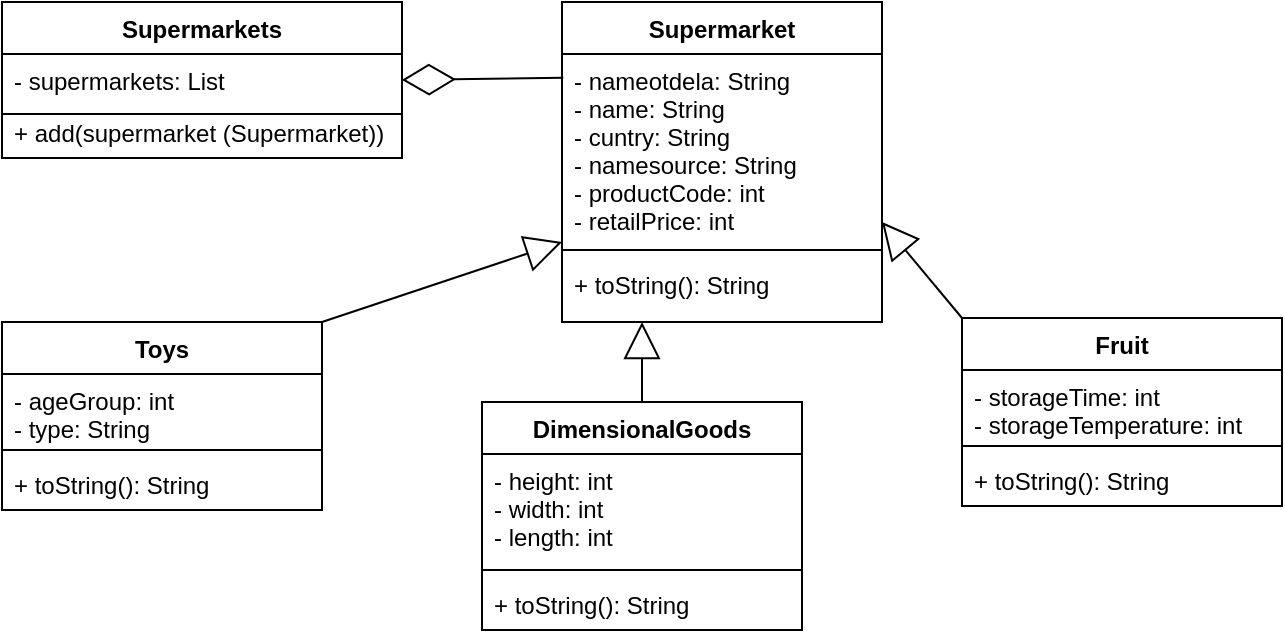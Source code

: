 <mxfile version="15.5.6" type="device"><diagram id="l4DX7n9hCSPIEc7seNbV" name="Страница 1"><mxGraphModel dx="782" dy="520" grid="1" gridSize="10" guides="1" tooltips="1" connect="1" arrows="1" fold="1" page="1" pageScale="1" pageWidth="827" pageHeight="1169" math="0" shadow="0"><root><mxCell id="0"/><mxCell id="1" parent="0"/><mxCell id="KX_qEUNiBUcO5oXpiGof-1" value="Supermarkets" style="swimlane;fontStyle=1;align=center;verticalAlign=top;childLayout=stackLayout;horizontal=1;startSize=26;horizontalStack=0;resizeParent=1;resizeParentMax=0;resizeLast=0;collapsible=1;marginBottom=0;" vertex="1" parent="1"><mxGeometry x="160" y="40" width="200" height="78" as="geometry"/></mxCell><mxCell id="KX_qEUNiBUcO5oXpiGof-2" value="- supermarkets: List" style="text;strokeColor=none;fillColor=none;align=left;verticalAlign=top;spacingLeft=4;spacingRight=4;overflow=hidden;rotatable=0;points=[[0,0.5],[1,0.5]];portConstraint=eastwest;" vertex="1" parent="KX_qEUNiBUcO5oXpiGof-1"><mxGeometry y="26" width="200" height="26" as="geometry"/></mxCell><mxCell id="KX_qEUNiBUcO5oXpiGof-4" value="+ add(supermarket (Supermarket))&#10;" style="text;strokeColor=none;fillColor=none;align=left;verticalAlign=top;spacingLeft=4;spacingRight=4;overflow=hidden;rotatable=0;points=[[0,0.5],[1,0.5]];portConstraint=eastwest;" vertex="1" parent="KX_qEUNiBUcO5oXpiGof-1"><mxGeometry y="52" width="200" height="26" as="geometry"/></mxCell><mxCell id="KX_qEUNiBUcO5oXpiGof-3" value="" style="line;strokeWidth=1;fillColor=none;align=left;verticalAlign=middle;spacingTop=-1;spacingLeft=3;spacingRight=3;rotatable=0;labelPosition=right;points=[];portConstraint=eastwest;" vertex="1" parent="1"><mxGeometry x="160" y="92" width="200" height="8" as="geometry"/></mxCell><mxCell id="KX_qEUNiBUcO5oXpiGof-7" value="Supermarket" style="swimlane;fontStyle=1;align=center;verticalAlign=top;childLayout=stackLayout;horizontal=1;startSize=26;horizontalStack=0;resizeParent=1;resizeParentMax=0;resizeLast=0;collapsible=1;marginBottom=0;" vertex="1" parent="1"><mxGeometry x="440" y="40" width="160" height="160" as="geometry"/></mxCell><mxCell id="KX_qEUNiBUcO5oXpiGof-8" value="- nameotdela: String&#10;- name: String&#10;- cuntry: String&#10;- namesource: String&#10;- productCode: int&#10;- retailPrice: int" style="text;strokeColor=none;fillColor=none;align=left;verticalAlign=top;spacingLeft=4;spacingRight=4;overflow=hidden;rotatable=0;points=[[0,0.5],[1,0.5]];portConstraint=eastwest;" vertex="1" parent="KX_qEUNiBUcO5oXpiGof-7"><mxGeometry y="26" width="160" height="94" as="geometry"/></mxCell><mxCell id="KX_qEUNiBUcO5oXpiGof-9" value="" style="line;strokeWidth=1;fillColor=none;align=left;verticalAlign=middle;spacingTop=-1;spacingLeft=3;spacingRight=3;rotatable=0;labelPosition=right;points=[];portConstraint=eastwest;" vertex="1" parent="KX_qEUNiBUcO5oXpiGof-7"><mxGeometry y="120" width="160" height="8" as="geometry"/></mxCell><mxCell id="KX_qEUNiBUcO5oXpiGof-10" value="+ toString(): String" style="text;strokeColor=none;fillColor=none;align=left;verticalAlign=top;spacingLeft=4;spacingRight=4;overflow=hidden;rotatable=0;points=[[0,0.5],[1,0.5]];portConstraint=eastwest;" vertex="1" parent="KX_qEUNiBUcO5oXpiGof-7"><mxGeometry y="128" width="160" height="32" as="geometry"/></mxCell><mxCell id="KX_qEUNiBUcO5oXpiGof-11" value="" style="endArrow=diamondThin;endFill=0;endSize=24;html=1;rounded=0;entryX=1;entryY=0.5;entryDx=0;entryDy=0;exitX=0.004;exitY=0.126;exitDx=0;exitDy=0;exitPerimeter=0;" edge="1" parent="1" source="KX_qEUNiBUcO5oXpiGof-8" target="KX_qEUNiBUcO5oXpiGof-2"><mxGeometry width="160" relative="1" as="geometry"><mxPoint x="220" y="160" as="sourcePoint"/><mxPoint x="380" y="160" as="targetPoint"/></mxGeometry></mxCell><mxCell id="KX_qEUNiBUcO5oXpiGof-12" value="Toys" style="swimlane;fontStyle=1;align=center;verticalAlign=top;childLayout=stackLayout;horizontal=1;startSize=26;horizontalStack=0;resizeParent=1;resizeParentMax=0;resizeLast=0;collapsible=1;marginBottom=0;" vertex="1" parent="1"><mxGeometry x="160" y="200" width="160" height="94" as="geometry"/></mxCell><mxCell id="KX_qEUNiBUcO5oXpiGof-13" value="- ageGroup: int&#10;- type: String" style="text;strokeColor=none;fillColor=none;align=left;verticalAlign=top;spacingLeft=4;spacingRight=4;overflow=hidden;rotatable=0;points=[[0,0.5],[1,0.5]];portConstraint=eastwest;" vertex="1" parent="KX_qEUNiBUcO5oXpiGof-12"><mxGeometry y="26" width="160" height="34" as="geometry"/></mxCell><mxCell id="KX_qEUNiBUcO5oXpiGof-14" value="" style="line;strokeWidth=1;fillColor=none;align=left;verticalAlign=middle;spacingTop=-1;spacingLeft=3;spacingRight=3;rotatable=0;labelPosition=right;points=[];portConstraint=eastwest;" vertex="1" parent="KX_qEUNiBUcO5oXpiGof-12"><mxGeometry y="60" width="160" height="8" as="geometry"/></mxCell><mxCell id="KX_qEUNiBUcO5oXpiGof-15" value="+ toString(): String" style="text;strokeColor=none;fillColor=none;align=left;verticalAlign=top;spacingLeft=4;spacingRight=4;overflow=hidden;rotatable=0;points=[[0,0.5],[1,0.5]];portConstraint=eastwest;" vertex="1" parent="KX_qEUNiBUcO5oXpiGof-12"><mxGeometry y="68" width="160" height="26" as="geometry"/></mxCell><mxCell id="KX_qEUNiBUcO5oXpiGof-16" value="" style="endArrow=block;endSize=16;endFill=0;html=1;rounded=0;exitX=1;exitY=0;exitDx=0;exitDy=0;entryX=0;entryY=0.75;entryDx=0;entryDy=0;" edge="1" parent="1" source="KX_qEUNiBUcO5oXpiGof-12" target="KX_qEUNiBUcO5oXpiGof-7"><mxGeometry width="160" relative="1" as="geometry"><mxPoint x="240" y="230" as="sourcePoint"/><mxPoint x="400" y="230" as="targetPoint"/></mxGeometry></mxCell><mxCell id="KX_qEUNiBUcO5oXpiGof-17" value="DimensionalGoods" style="swimlane;fontStyle=1;align=center;verticalAlign=top;childLayout=stackLayout;horizontal=1;startSize=26;horizontalStack=0;resizeParent=1;resizeParentMax=0;resizeLast=0;collapsible=1;marginBottom=0;" vertex="1" parent="1"><mxGeometry x="400" y="240" width="160" height="114" as="geometry"/></mxCell><mxCell id="KX_qEUNiBUcO5oXpiGof-18" value="- height: int&#10;- width: int&#10;- length: int" style="text;strokeColor=none;fillColor=none;align=left;verticalAlign=top;spacingLeft=4;spacingRight=4;overflow=hidden;rotatable=0;points=[[0,0.5],[1,0.5]];portConstraint=eastwest;" vertex="1" parent="KX_qEUNiBUcO5oXpiGof-17"><mxGeometry y="26" width="160" height="54" as="geometry"/></mxCell><mxCell id="KX_qEUNiBUcO5oXpiGof-19" value="" style="line;strokeWidth=1;fillColor=none;align=left;verticalAlign=middle;spacingTop=-1;spacingLeft=3;spacingRight=3;rotatable=0;labelPosition=right;points=[];portConstraint=eastwest;" vertex="1" parent="KX_qEUNiBUcO5oXpiGof-17"><mxGeometry y="80" width="160" height="8" as="geometry"/></mxCell><mxCell id="KX_qEUNiBUcO5oXpiGof-20" value="+ toString(): String" style="text;strokeColor=none;fillColor=none;align=left;verticalAlign=top;spacingLeft=4;spacingRight=4;overflow=hidden;rotatable=0;points=[[0,0.5],[1,0.5]];portConstraint=eastwest;" vertex="1" parent="KX_qEUNiBUcO5oXpiGof-17"><mxGeometry y="88" width="160" height="26" as="geometry"/></mxCell><mxCell id="KX_qEUNiBUcO5oXpiGof-21" value="Fruit" style="swimlane;fontStyle=1;align=center;verticalAlign=top;childLayout=stackLayout;horizontal=1;startSize=26;horizontalStack=0;resizeParent=1;resizeParentMax=0;resizeLast=0;collapsible=1;marginBottom=0;" vertex="1" parent="1"><mxGeometry x="640" y="198" width="160" height="94" as="geometry"/></mxCell><mxCell id="KX_qEUNiBUcO5oXpiGof-22" value="- storageTime: int&#10;- storageTemperature: int" style="text;strokeColor=none;fillColor=none;align=left;verticalAlign=top;spacingLeft=4;spacingRight=4;overflow=hidden;rotatable=0;points=[[0,0.5],[1,0.5]];portConstraint=eastwest;" vertex="1" parent="KX_qEUNiBUcO5oXpiGof-21"><mxGeometry y="26" width="160" height="34" as="geometry"/></mxCell><mxCell id="KX_qEUNiBUcO5oXpiGof-23" value="" style="line;strokeWidth=1;fillColor=none;align=left;verticalAlign=middle;spacingTop=-1;spacingLeft=3;spacingRight=3;rotatable=0;labelPosition=right;points=[];portConstraint=eastwest;" vertex="1" parent="KX_qEUNiBUcO5oXpiGof-21"><mxGeometry y="60" width="160" height="8" as="geometry"/></mxCell><mxCell id="KX_qEUNiBUcO5oXpiGof-24" value="+ toString(): String" style="text;strokeColor=none;fillColor=none;align=left;verticalAlign=top;spacingLeft=4;spacingRight=4;overflow=hidden;rotatable=0;points=[[0,0.5],[1,0.5]];portConstraint=eastwest;" vertex="1" parent="KX_qEUNiBUcO5oXpiGof-21"><mxGeometry y="68" width="160" height="26" as="geometry"/></mxCell><mxCell id="KX_qEUNiBUcO5oXpiGof-25" value="" style="endArrow=block;endSize=16;endFill=0;html=1;rounded=0;exitX=0.5;exitY=0;exitDx=0;exitDy=0;" edge="1" parent="1" source="KX_qEUNiBUcO5oXpiGof-17"><mxGeometry width="160" relative="1" as="geometry"><mxPoint x="390" y="210" as="sourcePoint"/><mxPoint x="480" y="200" as="targetPoint"/></mxGeometry></mxCell><mxCell id="KX_qEUNiBUcO5oXpiGof-26" value="" style="endArrow=block;endSize=16;endFill=0;html=1;rounded=0;entryX=1;entryY=0.894;entryDx=0;entryDy=0;entryPerimeter=0;exitX=0;exitY=0;exitDx=0;exitDy=0;" edge="1" parent="1" source="KX_qEUNiBUcO5oXpiGof-21" target="KX_qEUNiBUcO5oXpiGof-8"><mxGeometry width="160" relative="1" as="geometry"><mxPoint x="430" y="210" as="sourcePoint"/><mxPoint x="590" y="210" as="targetPoint"/></mxGeometry></mxCell></root></mxGraphModel></diagram></mxfile>